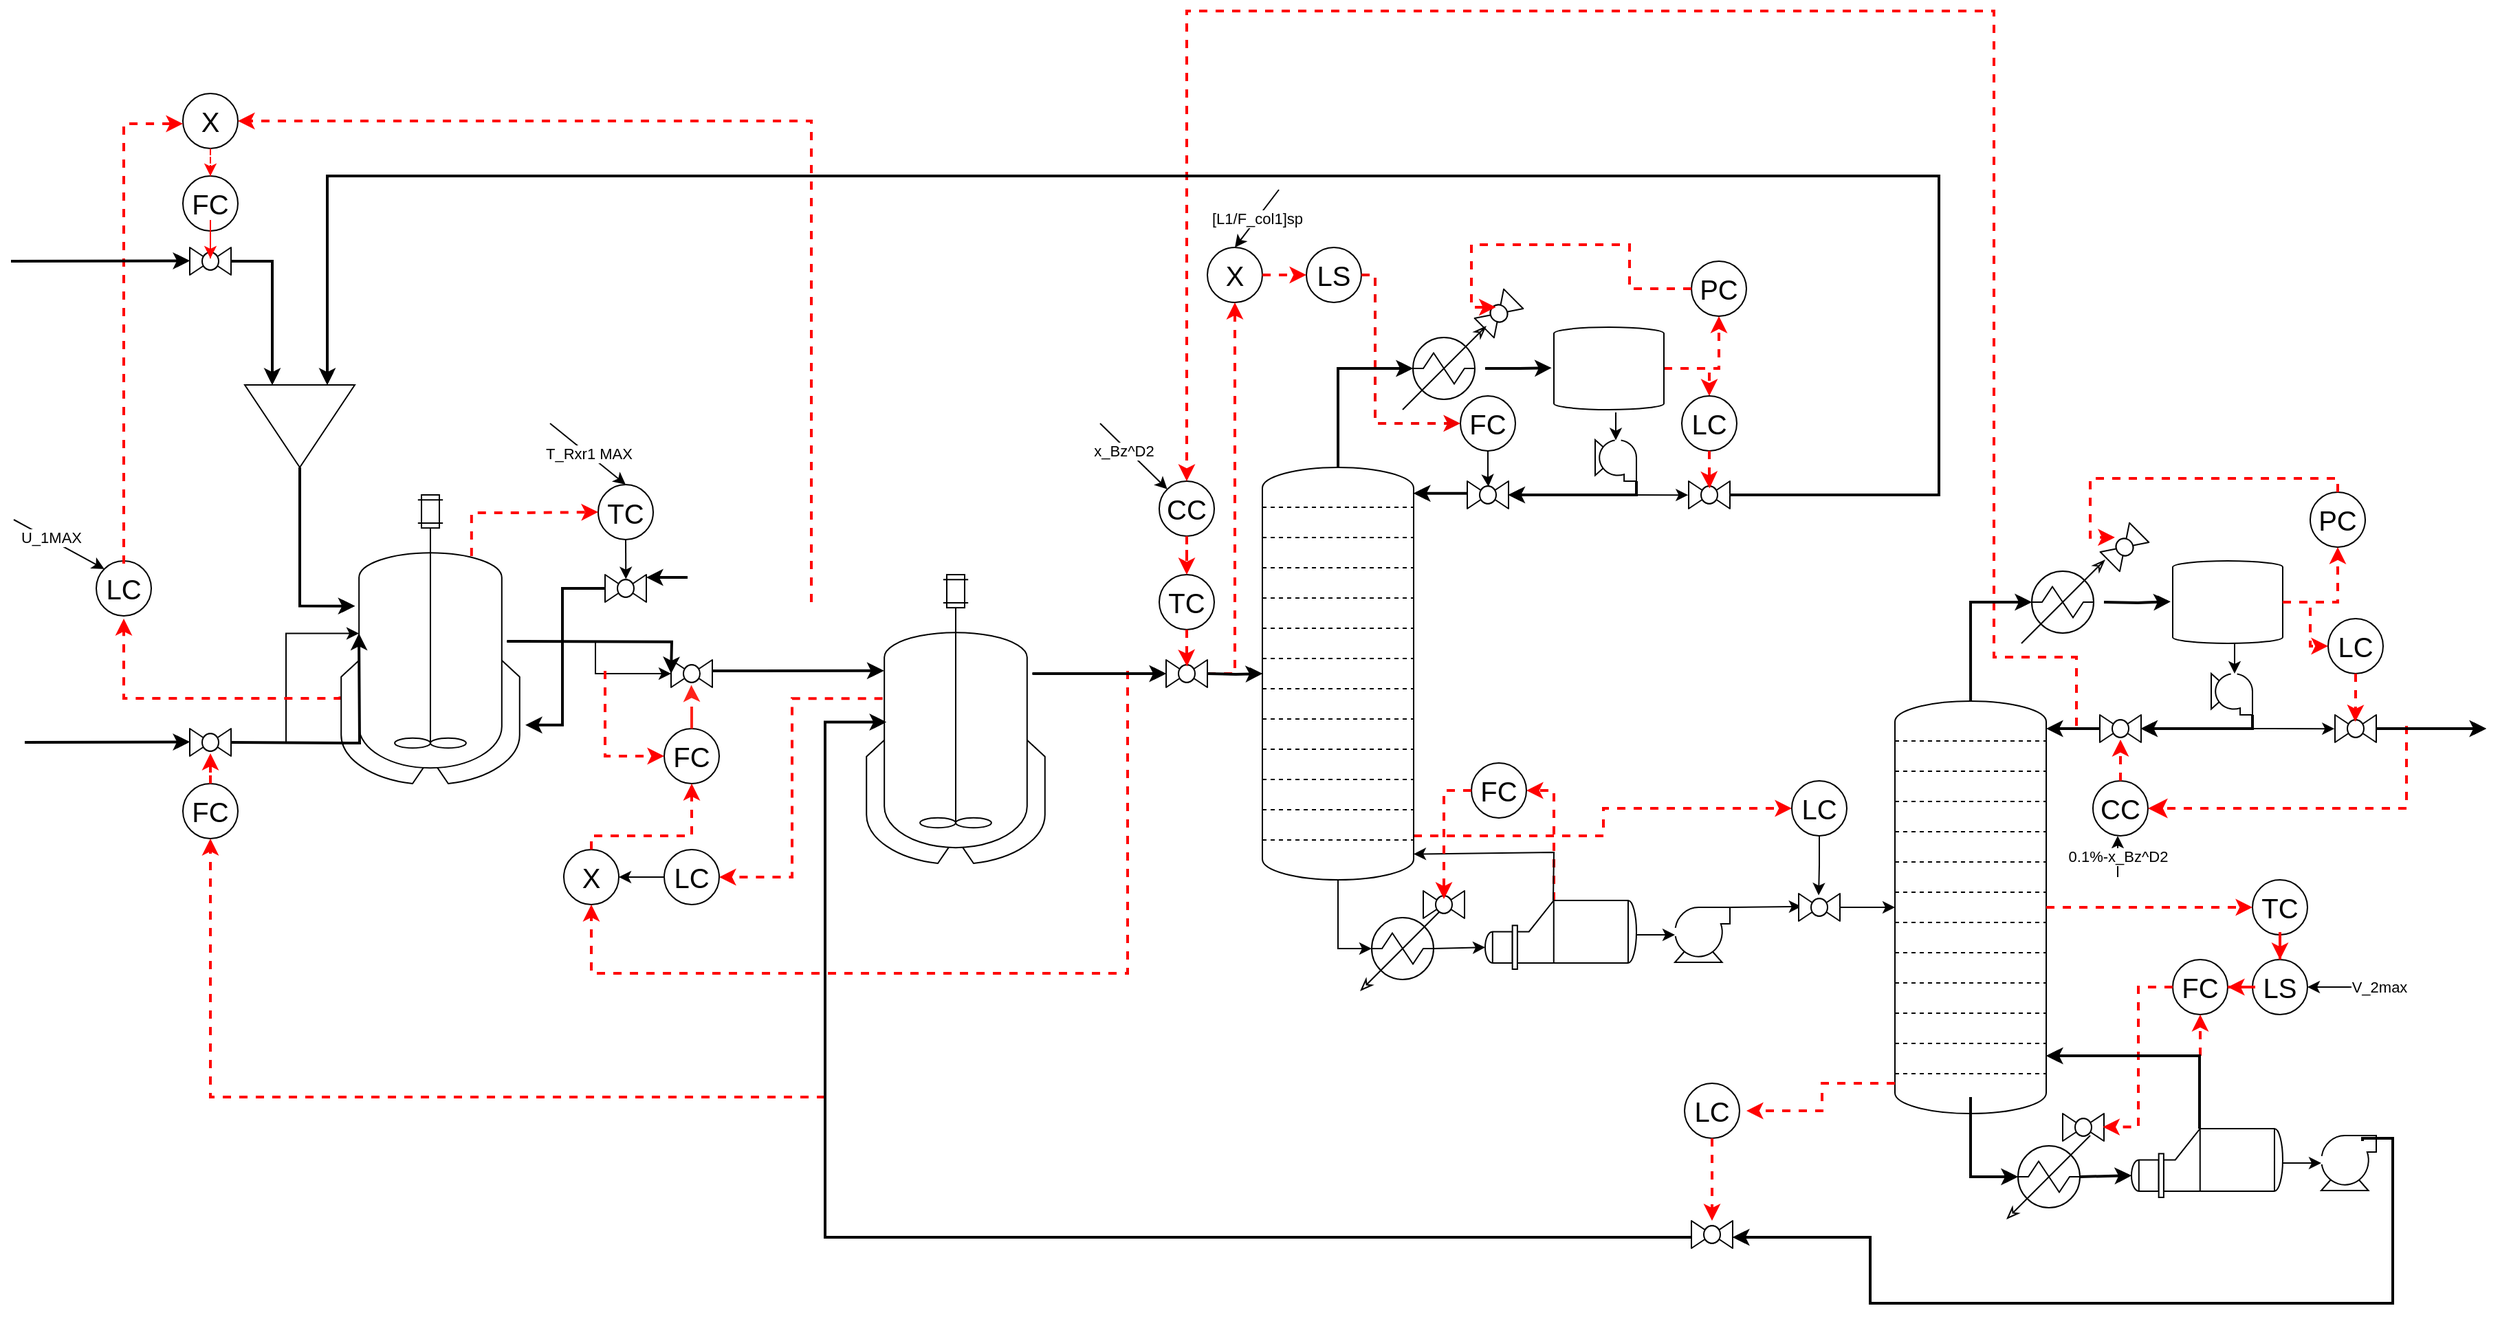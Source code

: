 <mxfile>
    <diagram name="Page-1" id="113YbZ88T134uzQnZ3Du">
        <mxGraphModel dx="1999" dy="1349" grid="1" gridSize="10" guides="1" tooltips="1" connect="1" arrows="1" fold="1" page="1" pageScale="1" pageWidth="2336" pageHeight="1654" background="none" math="0" shadow="0">
            <root>
                <mxCell id="0"/>
                <mxCell id="1" parent="0"/>
                <mxCell id="Fisk6T6DbjHirBb1iTBB-30" style="edgeStyle=orthogonalEdgeStyle;rounded=0;orthogonalLoop=1;jettySize=auto;html=1;entryX=1;entryY=0.5;entryDx=0;entryDy=0;dashed=1;endSize=6;curved=0;strokeColor=#FF0000;strokeWidth=2;" parent="1" source="DjzMqCNCpp32R4Y7mPO1-84" target="Fisk6T6DbjHirBb1iTBB-7" edge="1">
                    <mxGeometry relative="1" as="geometry">
                        <Array as="points">
                            <mxPoint x="1390" y="847"/>
                        </Array>
                    </mxGeometry>
                </mxCell>
                <mxCell id="DjzMqCNCpp32R4Y7mPO1-39" style="edgeStyle=orthogonalEdgeStyle;rounded=0;orthogonalLoop=1;jettySize=auto;html=1;entryX=0.112;entryY=0.511;entryDx=0;entryDy=0;entryPerimeter=0;" parent="1" source="DjzMqCNCpp32R4Y7mPO1-40" target="10" edge="1">
                    <mxGeometry relative="1" as="geometry">
                        <mxPoint x="877.85" y="801.975" as="targetPoint"/>
                        <Array as="points">
                            <mxPoint x="860" y="1172"/>
                            <mxPoint x="860" y="797"/>
                        </Array>
                    </mxGeometry>
                </mxCell>
                <mxCell id="DjzMqCNCpp32R4Y7mPO1-56" style="edgeStyle=orthogonalEdgeStyle;rounded=0;orthogonalLoop=1;jettySize=auto;html=1;" parent="1" source="DjzMqCNCpp32R4Y7mPO1-57" edge="1">
                    <mxGeometry relative="1" as="geometry">
                        <mxPoint x="2068" y="802" as="targetPoint"/>
                    </mxGeometry>
                </mxCell>
                <mxCell id="DjzMqCNCpp32R4Y7mPO1-69" style="edgeStyle=orthogonalEdgeStyle;rounded=0;orthogonalLoop=1;jettySize=auto;html=1;entryX=0;entryY=0.25;entryDx=0;entryDy=0;" parent="1" source="DjzMqCNCpp32R4Y7mPO1-90" target="DjzMqCNCpp32R4Y7mPO1-103" edge="1">
                    <mxGeometry relative="1" as="geometry">
                        <mxPoint x="2068" y="92" as="targetPoint"/>
                        <Array as="points">
                            <mxPoint x="1670" y="632"/>
                            <mxPoint x="1670" y="400"/>
                            <mxPoint x="498" y="400"/>
                        </Array>
                    </mxGeometry>
                </mxCell>
                <mxCell id="DjzMqCNCpp32R4Y7mPO1-98" style="edgeStyle=orthogonalEdgeStyle;rounded=0;orthogonalLoop=1;jettySize=auto;html=1;exitX=1;exitY=0;exitDx=0;exitDy=0;exitPerimeter=0;entryX=0.063;entryY=0.469;entryDx=0;entryDy=0;entryPerimeter=0;" parent="1" source="DjzMqCNCpp32R4Y7mPO1-77" target="DjzMqCNCpp32R4Y7mPO1-43" edge="1">
                    <mxGeometry relative="1" as="geometry">
                        <Array as="points">
                            <mxPoint x="1570" y="932"/>
                        </Array>
                    </mxGeometry>
                </mxCell>
                <mxCell id="DjzMqCNCpp32R4Y7mPO1-103" value="" style="triangle;whiteSpace=wrap;html=1;rotation=90;" parent="1" vertex="1">
                    <mxGeometry x="448" y="542" width="60" height="80" as="geometry"/>
                </mxCell>
                <mxCell id="DjzMqCNCpp32R4Y7mPO1-105" style="edgeStyle=orthogonalEdgeStyle;rounded=0;orthogonalLoop=1;jettySize=auto;html=1;entryX=0;entryY=0.75;entryDx=0;entryDy=0;" parent="1" source="DjzMqCNCpp32R4Y7mPO1-104" target="DjzMqCNCpp32R4Y7mPO1-103" edge="1">
                    <mxGeometry relative="1" as="geometry">
                        <Array as="points">
                            <mxPoint x="458" y="462"/>
                        </Array>
                    </mxGeometry>
                </mxCell>
                <mxCell id="DjzMqCNCpp32R4Y7mPO1-104" value="" style="verticalLabelPosition=bottom;align=center;html=1;verticalAlign=top;pointerEvents=1;dashed=0;shape=mxgraph.pid2valves.valve;valveType=ball" parent="1" vertex="1">
                    <mxGeometry x="398" y="452" width="30" height="20" as="geometry"/>
                </mxCell>
                <mxCell id="DjzMqCNCpp32R4Y7mPO1-106" style="edgeStyle=orthogonalEdgeStyle;rounded=0;orthogonalLoop=1;jettySize=auto;html=1;entryX=0.078;entryY=0.385;entryDx=0;entryDy=0;entryPerimeter=0;" parent="1" source="DjzMqCNCpp32R4Y7mPO1-103" target="9" edge="1">
                    <mxGeometry relative="1" as="geometry">
                        <mxPoint x="508" y="762" as="targetPoint"/>
                        <Array as="points">
                            <mxPoint x="478" y="713"/>
                        </Array>
                    </mxGeometry>
                </mxCell>
                <mxCell id="DjzMqCNCpp32R4Y7mPO1-107" style="edgeStyle=orthogonalEdgeStyle;rounded=0;orthogonalLoop=1;jettySize=auto;html=1;entryX=0.1;entryY=0.48;entryDx=0;entryDy=0;entryPerimeter=0;" parent="1" source="DjzMqCNCpp32R4Y7mPO1-108" target="9" edge="1">
                    <mxGeometry relative="1" as="geometry">
                        <mxPoint x="507.55" y="812.115" as="targetPoint"/>
                    </mxGeometry>
                </mxCell>
                <mxCell id="DjzMqCNCpp32R4Y7mPO1-108" value="" style="verticalLabelPosition=bottom;align=center;html=1;verticalAlign=top;pointerEvents=1;dashed=0;shape=mxgraph.pid2valves.valve;valveType=ball" parent="1" vertex="1">
                    <mxGeometry x="398" y="802" width="30" height="20" as="geometry"/>
                </mxCell>
                <mxCell id="DjzMqCNCpp32R4Y7mPO1-112" value="" style="edgeStyle=orthogonalEdgeStyle;rounded=0;orthogonalLoop=1;jettySize=auto;html=1;exitX=0.929;exitY=0.343;exitDx=0;exitDy=0;exitPerimeter=0;" parent="1" source="10" target="DjzMqCNCpp32R4Y7mPO1-81" edge="1">
                    <mxGeometry relative="1" as="geometry">
                        <mxPoint x="1028" y="762" as="sourcePoint"/>
                    </mxGeometry>
                </mxCell>
                <mxCell id="DjzMqCNCpp32R4Y7mPO1-113" style="edgeStyle=orthogonalEdgeStyle;rounded=0;orthogonalLoop=1;jettySize=auto;html=1;entryX=0.098;entryY=0.333;entryDx=0;entryDy=0;entryPerimeter=0;" parent="1" source="DjzMqCNCpp32R4Y7mPO1-114" target="10" edge="1">
                    <mxGeometry relative="1" as="geometry">
                        <mxPoint x="870" y="760" as="targetPoint"/>
                        <Array as="points">
                            <mxPoint x="810" y="760"/>
                            <mxPoint x="810" y="760"/>
                        </Array>
                    </mxGeometry>
                </mxCell>
                <mxCell id="DjzMqCNCpp32R4Y7mPO1-114" value="" style="verticalLabelPosition=bottom;align=center;html=1;verticalAlign=top;pointerEvents=1;dashed=0;shape=mxgraph.pid2valves.valve;valveType=ball" parent="1" vertex="1">
                    <mxGeometry x="748" y="752" width="30" height="20" as="geometry"/>
                </mxCell>
                <mxCell id="DjzMqCNCpp32R4Y7mPO1-122" style="edgeStyle=orthogonalEdgeStyle;rounded=0;orthogonalLoop=1;jettySize=auto;html=1;entryX=0;entryY=0.5;entryDx=0;entryDy=0;entryPerimeter=0;exitX=0.928;exitY=0.507;exitDx=0;exitDy=0;exitPerimeter=0;" parent="1" source="9" target="DjzMqCNCpp32R4Y7mPO1-114" edge="1">
                    <mxGeometry relative="1" as="geometry">
                        <mxPoint x="658" y="762" as="sourcePoint"/>
                    </mxGeometry>
                </mxCell>
                <mxCell id="DjzMqCNCpp32R4Y7mPO1-125" value="" style="endArrow=classic;html=1;rounded=0;entryX=-0.1;entryY=0.643;entryDx=0;entryDy=0;entryPerimeter=0;" parent="1" edge="1">
                    <mxGeometry width="50" height="50" relative="1" as="geometry">
                        <mxPoint x="268" y="462" as="sourcePoint"/>
                        <mxPoint x="398" y="461.71" as="targetPoint"/>
                    </mxGeometry>
                </mxCell>
                <mxCell id="DjzMqCNCpp32R4Y7mPO1-126" value="" style="endArrow=classic;html=1;rounded=0;entryX=-0.1;entryY=0.643;entryDx=0;entryDy=0;entryPerimeter=0;" parent="1" edge="1">
                    <mxGeometry width="50" height="50" relative="1" as="geometry">
                        <mxPoint x="278" y="812" as="sourcePoint"/>
                        <mxPoint x="398" y="811.71" as="targetPoint"/>
                    </mxGeometry>
                </mxCell>
                <mxCell id="raOoSxsyEfahjdPdxXgE-6" value="" style="verticalLabelPosition=bottom;align=center;html=1;verticalAlign=top;pointerEvents=1;dashed=0;shape=mxgraph.pid2valves.valve;valveType=ball" parent="1" vertex="1">
                    <mxGeometry x="700" y="690" width="30" height="20" as="geometry"/>
                </mxCell>
                <mxCell id="raOoSxsyEfahjdPdxXgE-8" value="&lt;font style=&quot;font-size: 20px;&quot;&gt;FC&lt;/font&gt;" style="ellipse;whiteSpace=wrap;html=1;" parent="1" vertex="1">
                    <mxGeometry x="743" y="802" width="40" height="40" as="geometry"/>
                </mxCell>
                <mxCell id="raOoSxsyEfahjdPdxXgE-9" value="&lt;font style=&quot;font-size: 20px;&quot;&gt;X&lt;/font&gt;" style="ellipse;whiteSpace=wrap;html=1;" parent="1" vertex="1">
                    <mxGeometry x="670" y="890" width="40" height="40" as="geometry"/>
                </mxCell>
                <mxCell id="raOoSxsyEfahjdPdxXgE-16" style="edgeStyle=orthogonalEdgeStyle;rounded=0;orthogonalLoop=1;jettySize=auto;html=1;entryX=1;entryY=0.5;entryDx=0;entryDy=0;" parent="1" source="raOoSxsyEfahjdPdxXgE-10" target="raOoSxsyEfahjdPdxXgE-9" edge="1">
                    <mxGeometry relative="1" as="geometry">
                        <mxPoint x="778.5" y="920" as="targetPoint"/>
                    </mxGeometry>
                </mxCell>
                <mxCell id="raOoSxsyEfahjdPdxXgE-10" value="&lt;font style=&quot;font-size: 20px;&quot;&gt;LC&lt;/font&gt;" style="ellipse;whiteSpace=wrap;html=1;" parent="1" vertex="1">
                    <mxGeometry x="743" y="890" width="40" height="40" as="geometry"/>
                </mxCell>
                <mxCell id="raOoSxsyEfahjdPdxXgE-14" style="edgeStyle=orthogonalEdgeStyle;rounded=0;orthogonalLoop=1;jettySize=auto;html=1;entryX=0.492;entryY=0.915;entryDx=0;entryDy=0;entryPerimeter=0;dashed=1;dashPattern=8 8;fillColor=#f8cecc;strokeColor=#FF231A;strokeWidth=2;" parent="1" source="raOoSxsyEfahjdPdxXgE-8" target="DjzMqCNCpp32R4Y7mPO1-114" edge="1">
                    <mxGeometry relative="1" as="geometry">
                        <mxPoint x="760" y="770" as="targetPoint"/>
                    </mxGeometry>
                </mxCell>
                <mxCell id="raOoSxsyEfahjdPdxXgE-27" value="&lt;font style=&quot;font-size: 20px;&quot;&gt;FC&lt;/font&gt;" style="ellipse;whiteSpace=wrap;html=1;" parent="1" vertex="1">
                    <mxGeometry x="393" y="842" width="40" height="40" as="geometry"/>
                </mxCell>
                <mxCell id="raOoSxsyEfahjdPdxXgE-28" value="&lt;font style=&quot;font-size: 20px;&quot;&gt;X&lt;/font&gt;" style="ellipse;whiteSpace=wrap;html=1;" parent="1" vertex="1">
                    <mxGeometry x="393" y="340" width="40" height="40" as="geometry"/>
                </mxCell>
                <mxCell id="raOoSxsyEfahjdPdxXgE-29" value="&lt;font style=&quot;font-size: 20px;&quot;&gt;FC&lt;/font&gt;" style="ellipse;whiteSpace=wrap;html=1;" parent="1" vertex="1">
                    <mxGeometry x="393" y="400" width="40" height="40" as="geometry"/>
                </mxCell>
                <mxCell id="raOoSxsyEfahjdPdxXgE-30" value="&lt;font style=&quot;font-size: 20px;&quot;&gt;LS&lt;/font&gt;" style="ellipse;whiteSpace=wrap;html=1;" parent="1" vertex="1">
                    <mxGeometry x="1210" y="452" width="40" height="40" as="geometry"/>
                </mxCell>
                <mxCell id="raOoSxsyEfahjdPdxXgE-34" value="&lt;font style=&quot;font-size: 20px;&quot;&gt;TC&lt;/font&gt;" style="ellipse;whiteSpace=wrap;html=1;" parent="1" vertex="1">
                    <mxGeometry x="695" y="624.5" width="40" height="40" as="geometry"/>
                </mxCell>
                <mxCell id="raOoSxsyEfahjdPdxXgE-39" value="&lt;span style=&quot;font-size: 20px;&quot;&gt;PC&lt;/span&gt;" style="ellipse;whiteSpace=wrap;html=1;" parent="1" vertex="1">
                    <mxGeometry x="1490" y="462" width="40" height="40" as="geometry"/>
                </mxCell>
                <mxCell id="raOoSxsyEfahjdPdxXgE-37" value="" style="verticalLabelPosition=bottom;align=center;html=1;verticalAlign=top;pointerEvents=1;dashed=0;shape=mxgraph.pid2valves.valve;valveType=ball;rotation=-45;" parent="1" vertex="1">
                    <mxGeometry x="1335" y="490" width="30" height="20" as="geometry"/>
                </mxCell>
                <mxCell id="raOoSxsyEfahjdPdxXgE-47" style="edgeStyle=orthogonalEdgeStyle;rounded=0;orthogonalLoop=1;jettySize=auto;html=1;entryX=0.5;entryY=1;entryDx=0;entryDy=0;strokeWidth=2;dashed=1;fillColor=#a20025;strokeColor=#FF0000;" parent="1" source="DjzMqCNCpp32R4Y7mPO1-73" target="raOoSxsyEfahjdPdxXgE-39" edge="1">
                    <mxGeometry relative="1" as="geometry"/>
                </mxCell>
                <mxCell id="raOoSxsyEfahjdPdxXgE-48" style="edgeStyle=orthogonalEdgeStyle;rounded=0;orthogonalLoop=1;jettySize=auto;html=1;entryX=0.554;entryY=0.264;entryDx=0;entryDy=0;entryPerimeter=0;strokeWidth=2;dashed=1;fillColor=#a20025;strokeColor=#FF0000;" parent="1" source="raOoSxsyEfahjdPdxXgE-39" target="raOoSxsyEfahjdPdxXgE-37" edge="1">
                    <mxGeometry relative="1" as="geometry">
                        <Array as="points">
                            <mxPoint x="1445" y="482"/>
                            <mxPoint x="1445" y="450"/>
                            <mxPoint x="1330" y="450"/>
                            <mxPoint x="1330" y="495"/>
                        </Array>
                    </mxGeometry>
                </mxCell>
                <mxCell id="Fisk6T6DbjHirBb1iTBB-10" value="&lt;font style=&quot;font-size: 20px;&quot;&gt;LC&lt;/font&gt;" style="ellipse;whiteSpace=wrap;html=1;" parent="1" vertex="1">
                    <mxGeometry x="1485" y="1060" width="40" height="40" as="geometry"/>
                </mxCell>
                <mxCell id="Fisk6T6DbjHirBb1iTBB-40" value="" style="edgeStyle=none;orthogonalLoop=1;jettySize=auto;html=1;rounded=0;entryX=1;entryY=0.5;entryDx=0;entryDy=0;" parent="1" target="Fisk6T6DbjHirBb1iTBB-36" edge="1">
                    <mxGeometry width="100" relative="1" as="geometry">
                        <mxPoint x="2000" y="990" as="sourcePoint"/>
                        <mxPoint x="2050" y="1010" as="targetPoint"/>
                        <Array as="points"/>
                    </mxGeometry>
                </mxCell>
                <mxCell id="Fisk6T6DbjHirBb1iTBB-41" value="V_2max" style="edgeLabel;html=1;align=center;verticalAlign=middle;resizable=0;points=[];" parent="Fisk6T6DbjHirBb1iTBB-40" vertex="1" connectable="0">
                    <mxGeometry x="-0.673" relative="1" as="geometry">
                        <mxPoint as="offset"/>
                    </mxGeometry>
                </mxCell>
                <mxCell id="Fisk6T6DbjHirBb1iTBB-47" value="0.1%-x_Bz^D2" style="edgeStyle=none;orthogonalLoop=1;jettySize=auto;html=1;rounded=0;" parent="1" edge="1">
                    <mxGeometry width="100" relative="1" as="geometry">
                        <mxPoint x="1800" y="910" as="sourcePoint"/>
                        <mxPoint x="1800" y="880" as="targetPoint"/>
                        <Array as="points"/>
                    </mxGeometry>
                </mxCell>
                <mxCell id="Fisk6T6DbjHirBb1iTBB-69" value="&lt;font style=&quot;font-size: 20px;&quot;&gt;LC&lt;/font&gt;" style="ellipse;whiteSpace=wrap;html=1;" parent="1" vertex="1">
                    <mxGeometry x="330" y="680" width="40" height="40" as="geometry"/>
                </mxCell>
                <mxCell id="Fisk6T6DbjHirBb1iTBB-72" value="" style="edgeStyle=none;orthogonalLoop=1;jettySize=auto;html=1;rounded=0;entryX=0;entryY=0;entryDx=0;entryDy=0;" parent="1" target="Fisk6T6DbjHirBb1iTBB-69" edge="1">
                    <mxGeometry width="100" relative="1" as="geometry">
                        <mxPoint x="270" y="650" as="sourcePoint"/>
                        <mxPoint x="250" y="640" as="targetPoint"/>
                        <Array as="points"/>
                    </mxGeometry>
                </mxCell>
                <mxCell id="Fisk6T6DbjHirBb1iTBB-73" value="U_1MAX" style="edgeLabel;html=1;align=center;verticalAlign=middle;resizable=0;points=[];" parent="Fisk6T6DbjHirBb1iTBB-72" vertex="1" connectable="0">
                    <mxGeometry x="-0.212" y="2" relative="1" as="geometry">
                        <mxPoint as="offset"/>
                    </mxGeometry>
                </mxCell>
                <mxCell id="Fisk6T6DbjHirBb1iTBB-77" value="" style="edgeStyle=none;orthogonalLoop=1;jettySize=auto;html=1;rounded=0;exitX=0.5;exitY=1;exitDx=0;exitDy=0;entryX=0.505;entryY=0.165;entryDx=0;entryDy=0;entryPerimeter=0;" parent="1" source="raOoSxsyEfahjdPdxXgE-34" target="raOoSxsyEfahjdPdxXgE-6" edge="1">
                    <mxGeometry width="100" relative="1" as="geometry">
                        <mxPoint x="710" y="660" as="sourcePoint"/>
                        <mxPoint x="810" y="660" as="targetPoint"/>
                        <Array as="points"/>
                    </mxGeometry>
                </mxCell>
                <mxCell id="Fisk6T6DbjHirBb1iTBB-78" value="T_Rxr1 MAX" style="edgeStyle=none;orthogonalLoop=1;jettySize=auto;html=1;rounded=0;entryX=0.5;entryY=0;entryDx=0;entryDy=0;" parent="1" target="raOoSxsyEfahjdPdxXgE-34" edge="1">
                    <mxGeometry width="100" relative="1" as="geometry">
                        <mxPoint x="660" y="580" as="sourcePoint"/>
                        <mxPoint x="760" y="540" as="targetPoint"/>
                        <Array as="points"/>
                    </mxGeometry>
                </mxCell>
                <mxCell id="Fisk6T6DbjHirBb1iTBB-85" value="" style="edgeStyle=none;orthogonalLoop=1;jettySize=auto;html=1;rounded=0;entryX=0;entryY=0;entryDx=0;entryDy=0;" parent="1" target="raOoSxsyEfahjdPdxXgE-32" edge="1">
                    <mxGeometry width="100" relative="1" as="geometry">
                        <mxPoint x="1060" y="580" as="sourcePoint"/>
                        <mxPoint x="1100" y="560" as="targetPoint"/>
                        <Array as="points"/>
                    </mxGeometry>
                </mxCell>
                <mxCell id="Fisk6T6DbjHirBb1iTBB-86" value="x_Bz^D2" style="edgeLabel;html=1;align=center;verticalAlign=middle;resizable=0;points=[];" parent="Fisk6T6DbjHirBb1iTBB-85" vertex="1" connectable="0">
                    <mxGeometry x="-0.25" y="-2" relative="1" as="geometry">
                        <mxPoint as="offset"/>
                    </mxGeometry>
                </mxCell>
                <mxCell id="5cSPQk3kY59FuRHNvhS5-1" value="&lt;font style=&quot;font-size: 20px;&quot;&gt;X&lt;/font&gt;" style="ellipse;whiteSpace=wrap;html=1;" parent="1" vertex="1">
                    <mxGeometry x="1138" y="452" width="40" height="40" as="geometry"/>
                </mxCell>
                <mxCell id="Fisk6T6DbjHirBb1iTBB-87" value="[L1/F_col1]sp" style="edgeStyle=none;orthogonalLoop=1;jettySize=auto;html=1;rounded=0;entryX=0.5;entryY=0;entryDx=0;entryDy=0;" parent="1" target="5cSPQk3kY59FuRHNvhS5-1" edge="1">
                    <mxGeometry width="100" relative="1" as="geometry">
                        <mxPoint x="1190" y="410" as="sourcePoint"/>
                        <mxPoint x="1240" y="440" as="targetPoint"/>
                        <Array as="points"/>
                    </mxGeometry>
                </mxCell>
                <mxCell id="Fisk6T6DbjHirBb1iTBB-98" style="edgeStyle=orthogonalEdgeStyle;rounded=0;orthogonalLoop=1;jettySize=auto;html=1;entryX=0;entryY=0.5;entryDx=0;entryDy=0;dashed=1;strokeColor=#FF0000;strokeWidth=2;" parent="1" source="DjzMqCNCpp32R4Y7mPO1-71" target="5cSPQk3kY59FuRHNvhS5-2" edge="1">
                    <mxGeometry relative="1" as="geometry">
                        <Array as="points">
                            <mxPoint x="1426" y="880"/>
                            <mxPoint x="1426" y="860"/>
                        </Array>
                    </mxGeometry>
                </mxCell>
                <mxCell id="DjzMqCNCpp32R4Y7mPO1-71" value="" style="verticalLabelPosition=bottom;outlineConnect=0;align=center;dashed=0;html=1;verticalAlign=top;shape=mxgraph.pid2misc.column;columnType=tray" parent="1" vertex="1">
                    <mxGeometry x="1178" y="612" width="110" height="300" as="geometry"/>
                </mxCell>
                <mxCell id="DjzMqCNCpp32R4Y7mPO1-72" style="edgeStyle=orthogonalEdgeStyle;rounded=0;orthogonalLoop=1;jettySize=auto;html=1;" parent="1" target="DjzMqCNCpp32R4Y7mPO1-77" edge="1">
                    <mxGeometry relative="1" as="geometry">
                        <Array as="points">
                            <mxPoint x="1458" y="952"/>
                            <mxPoint x="1458" y="952"/>
                        </Array>
                        <mxPoint x="1418" y="952" as="sourcePoint"/>
                    </mxGeometry>
                </mxCell>
                <mxCell id="Fisk6T6DbjHirBb1iTBB-63" style="edgeStyle=orthogonalEdgeStyle;rounded=0;orthogonalLoop=1;jettySize=auto;html=1;entryX=0.5;entryY=0;entryDx=0;entryDy=0;strokeWidth=2;dashed=1;fillColor=#a20025;strokeColor=#FF0000;" parent="1" source="DjzMqCNCpp32R4Y7mPO1-73" target="Fisk6T6DbjHirBb1iTBB-61" edge="1">
                    <mxGeometry relative="1" as="geometry"/>
                </mxCell>
                <mxCell id="DjzMqCNCpp32R4Y7mPO1-73" value="" style="shape=mxgraph.pid.vessels.pressurized_vessel;html=1;pointerEvents=1;align=center;verticalLabelPosition=bottom;verticalAlign=top;dashed=0;" parent="1" vertex="1">
                    <mxGeometry x="1390" y="510" width="80" height="60" as="geometry"/>
                </mxCell>
                <mxCell id="DjzMqCNCpp32R4Y7mPO1-74" style="edgeStyle=orthogonalEdgeStyle;rounded=0;orthogonalLoop=1;jettySize=auto;html=1;entryX=0.124;entryY=0.5;entryDx=0;entryDy=0;entryPerimeter=0;" parent="1" source="DjzMqCNCpp32R4Y7mPO1-71" target="raOoSxsyEfahjdPdxXgE-40" edge="1">
                    <mxGeometry relative="1" as="geometry">
                        <mxPoint x="1280" y="500" as="targetPoint"/>
                        <Array as="points">
                            <mxPoint x="1233" y="540"/>
                        </Array>
                    </mxGeometry>
                </mxCell>
                <mxCell id="DjzMqCNCpp32R4Y7mPO1-77" value="" style="verticalLabelPosition=bottom;outlineConnect=0;align=center;dashed=0;html=1;verticalAlign=top;shape=mxgraph.pid.compressors.centrifugal_compressor" parent="1" vertex="1">
                    <mxGeometry x="1478" y="932" width="40" height="40" as="geometry"/>
                </mxCell>
                <mxCell id="DjzMqCNCpp32R4Y7mPO1-80" style="edgeStyle=orthogonalEdgeStyle;rounded=0;orthogonalLoop=1;jettySize=auto;html=1;" parent="1" source="DjzMqCNCpp32R4Y7mPO1-81" target="DjzMqCNCpp32R4Y7mPO1-71" edge="1">
                    <mxGeometry relative="1" as="geometry"/>
                </mxCell>
                <mxCell id="DjzMqCNCpp32R4Y7mPO1-81" value="" style="verticalLabelPosition=bottom;align=center;html=1;verticalAlign=top;pointerEvents=1;dashed=0;shape=mxgraph.pid2valves.valve;valveType=ball" parent="1" vertex="1">
                    <mxGeometry x="1108" y="752" width="30" height="20" as="geometry"/>
                </mxCell>
                <mxCell id="DjzMqCNCpp32R4Y7mPO1-84" value="" style="shape=mxgraph.pid.heat_exchangers.reboiler;html=1;pointerEvents=1;align=center;verticalLabelPosition=bottom;verticalAlign=top;dashed=0;" parent="1" vertex="1">
                    <mxGeometry x="1340" y="927" width="110" height="50" as="geometry"/>
                </mxCell>
                <mxCell id="DjzMqCNCpp32R4Y7mPO1-88" value="" style="verticalLabelPosition=bottom;outlineConnect=0;align=center;dashed=0;html=1;verticalAlign=top;shape=mxgraph.pid.compressors.centrifugal_compressor;rotation=90;" parent="1" vertex="1">
                    <mxGeometry x="1420" y="592" width="30" height="30" as="geometry"/>
                </mxCell>
                <mxCell id="DjzMqCNCpp32R4Y7mPO1-89" value="" style="verticalLabelPosition=bottom;align=center;html=1;verticalAlign=top;pointerEvents=1;dashed=0;shape=mxgraph.pid2valves.valve;valveType=ball" parent="1" vertex="1">
                    <mxGeometry x="1327" y="622" width="30" height="20" as="geometry"/>
                </mxCell>
                <mxCell id="DjzMqCNCpp32R4Y7mPO1-90" value="" style="verticalLabelPosition=bottom;align=center;html=1;verticalAlign=top;pointerEvents=1;dashed=0;shape=mxgraph.pid2valves.valve;valveType=ball" parent="1" vertex="1">
                    <mxGeometry x="1488" y="622" width="30" height="20" as="geometry"/>
                </mxCell>
                <mxCell id="DjzMqCNCpp32R4Y7mPO1-91" value="" style="endArrow=classic;html=1;rounded=0;exitX=-0.014;exitY=0.443;exitDx=0;exitDy=0;exitPerimeter=0;" parent="1" source="DjzMqCNCpp32R4Y7mPO1-89" edge="1">
                    <mxGeometry width="50" height="50" relative="1" as="geometry">
                        <mxPoint x="1315.3" y="631.15" as="sourcePoint"/>
                        <mxPoint x="1288" y="630.86" as="targetPoint"/>
                    </mxGeometry>
                </mxCell>
                <mxCell id="DjzMqCNCpp32R4Y7mPO1-93" style="edgeStyle=orthogonalEdgeStyle;rounded=0;orthogonalLoop=1;jettySize=auto;html=1;entryX=0.993;entryY=0.5;entryDx=0;entryDy=0;entryPerimeter=0;exitX=1;exitY=0;exitDx=0;exitDy=0;exitPerimeter=0;" parent="1" source="DjzMqCNCpp32R4Y7mPO1-88" target="DjzMqCNCpp32R4Y7mPO1-89" edge="1">
                    <mxGeometry relative="1" as="geometry">
                        <mxPoint x="1518" y="662" as="targetPoint"/>
                        <mxPoint x="1428" y="632" as="sourcePoint"/>
                        <Array as="points">
                            <mxPoint x="1450" y="632"/>
                        </Array>
                    </mxGeometry>
                </mxCell>
                <mxCell id="DjzMqCNCpp32R4Y7mPO1-94" value="" style="endArrow=classic;html=1;rounded=0;entryX=-0.012;entryY=0.504;entryDx=0;entryDy=0;entryPerimeter=0;" parent="1" target="DjzMqCNCpp32R4Y7mPO1-90" edge="1">
                    <mxGeometry width="50" height="50" relative="1" as="geometry">
                        <mxPoint x="1438" y="632" as="sourcePoint"/>
                        <mxPoint x="1578" y="662" as="targetPoint"/>
                    </mxGeometry>
                </mxCell>
                <mxCell id="DjzMqCNCpp32R4Y7mPO1-95" style="edgeStyle=orthogonalEdgeStyle;rounded=0;orthogonalLoop=1;jettySize=auto;html=1;entryX=0.01;entryY=0.5;entryDx=0;entryDy=0;entryPerimeter=0;" parent="1" target="DjzMqCNCpp32R4Y7mPO1-88" edge="1">
                    <mxGeometry relative="1" as="geometry">
                        <mxPoint x="1435" y="572" as="sourcePoint"/>
                        <Array as="points">
                            <mxPoint x="1435" y="582"/>
                            <mxPoint x="1435" y="582"/>
                        </Array>
                    </mxGeometry>
                </mxCell>
                <mxCell id="raOoSxsyEfahjdPdxXgE-33" value="&lt;font style=&quot;font-size: 20px;&quot;&gt;TC&lt;/font&gt;" style="ellipse;whiteSpace=wrap;html=1;" parent="1" vertex="1">
                    <mxGeometry x="1103" y="690" width="40" height="40" as="geometry"/>
                </mxCell>
                <mxCell id="raOoSxsyEfahjdPdxXgE-32" value="&lt;font style=&quot;font-size: 20px;&quot;&gt;CC&lt;/font&gt;" style="ellipse;whiteSpace=wrap;html=1;" parent="1" vertex="1">
                    <mxGeometry x="1103" y="622" width="40" height="40" as="geometry"/>
                </mxCell>
                <mxCell id="raOoSxsyEfahjdPdxXgE-40" value="" style="shape=mxgraph.pid.heat_exchangers.condenser;html=1;pointerEvents=1;align=center;verticalLabelPosition=bottom;verticalAlign=top;dashed=0;movable=1;resizable=1;rotatable=1;deletable=1;editable=1;locked=0;connectable=1;" parent="1" vertex="1">
                    <mxGeometry x="1280" y="510" width="60" height="60" as="geometry"/>
                </mxCell>
                <mxCell id="raOoSxsyEfahjdPdxXgE-41" style="edgeStyle=orthogonalEdgeStyle;rounded=0;orthogonalLoop=1;jettySize=auto;html=1;entryX=-0.021;entryY=0.494;entryDx=0;entryDy=0;entryPerimeter=0;strokeWidth=2;" parent="1" source="raOoSxsyEfahjdPdxXgE-40" target="DjzMqCNCpp32R4Y7mPO1-73" edge="1">
                    <mxGeometry relative="1" as="geometry"/>
                </mxCell>
                <mxCell id="raOoSxsyEfahjdPdxXgE-31" value="&lt;font style=&quot;font-size: 20px;&quot;&gt;FC&lt;/font&gt;" style="ellipse;whiteSpace=wrap;html=1;" parent="1" vertex="1">
                    <mxGeometry x="1322" y="560" width="40" height="40" as="geometry"/>
                </mxCell>
                <mxCell id="Fisk6T6DbjHirBb1iTBB-8" value="" style="shape=mxgraph.pid.heat_exchangers.heater;html=1;pointerEvents=1;align=center;verticalLabelPosition=bottom;verticalAlign=top;dashed=0;" parent="1" vertex="1">
                    <mxGeometry x="1250" y="932" width="60" height="60" as="geometry"/>
                </mxCell>
                <mxCell id="Fisk6T6DbjHirBb1iTBB-7" value="&lt;font style=&quot;font-size: 20px;&quot;&gt;FC&lt;/font&gt;" style="ellipse;whiteSpace=wrap;html=1;" parent="1" vertex="1">
                    <mxGeometry x="1330" y="827" width="40" height="40" as="geometry"/>
                </mxCell>
                <mxCell id="Fisk6T6DbjHirBb1iTBB-29" value="" style="verticalLabelPosition=bottom;align=center;html=1;verticalAlign=top;pointerEvents=1;dashed=0;shape=mxgraph.pid2valves.valve;valveType=ball;rotation=0;" parent="1" vertex="1">
                    <mxGeometry x="1295" y="920" width="30" height="20" as="geometry"/>
                </mxCell>
                <mxCell id="Fisk6T6DbjHirBb1iTBB-61" value="&lt;span style=&quot;font-size: 20px;&quot;&gt;LC&lt;/span&gt;" style="ellipse;whiteSpace=wrap;html=1;" parent="1" vertex="1">
                    <mxGeometry x="1483" y="560" width="40" height="40" as="geometry"/>
                </mxCell>
                <mxCell id="Fisk6T6DbjHirBb1iTBB-64" style="edgeStyle=orthogonalEdgeStyle;rounded=0;orthogonalLoop=1;jettySize=auto;html=1;entryX=0.507;entryY=0.26;entryDx=0;entryDy=0;entryPerimeter=0;strokeWidth=2;dashed=1;fillColor=#a20025;strokeColor=#FF0000;" parent="1" source="Fisk6T6DbjHirBb1iTBB-61" target="DjzMqCNCpp32R4Y7mPO1-90" edge="1">
                    <mxGeometry relative="1" as="geometry"/>
                </mxCell>
                <mxCell id="Fisk6T6DbjHirBb1iTBB-89" style="edgeStyle=orthogonalEdgeStyle;rounded=0;orthogonalLoop=1;jettySize=auto;html=1;entryX=0.513;entryY=0.2;entryDx=0;entryDy=0;entryPerimeter=0;" parent="1" source="raOoSxsyEfahjdPdxXgE-31" target="DjzMqCNCpp32R4Y7mPO1-89" edge="1">
                    <mxGeometry relative="1" as="geometry"/>
                </mxCell>
                <mxCell id="DjzMqCNCpp32R4Y7mPO1-32" value="" style="verticalLabelPosition=bottom;outlineConnect=0;align=center;dashed=0;html=1;verticalAlign=top;shape=mxgraph.pid2misc.column;columnType=tray" parent="1" vertex="1">
                    <mxGeometry x="1638" y="782" width="110" height="300" as="geometry"/>
                </mxCell>
                <mxCell id="DjzMqCNCpp32R4Y7mPO1-41" style="edgeStyle=orthogonalEdgeStyle;rounded=0;orthogonalLoop=1;jettySize=auto;html=1;exitX=1;exitY=0;exitDx=0;exitDy=0;exitPerimeter=0;entryX=1;entryY=0.6;entryDx=0;entryDy=0;entryPerimeter=0;" parent="1" target="DjzMqCNCpp32R4Y7mPO1-40" edge="1">
                    <mxGeometry relative="1" as="geometry">
                        <mxPoint x="1424" y="1172" as="targetPoint"/>
                        <mxPoint x="1978" y="1102" as="sourcePoint"/>
                        <Array as="points">
                            <mxPoint x="1978" y="1100"/>
                            <mxPoint x="2000" y="1100"/>
                            <mxPoint x="2000" y="1220"/>
                            <mxPoint x="1620" y="1220"/>
                            <mxPoint x="1620" y="1172"/>
                        </Array>
                    </mxGeometry>
                </mxCell>
                <mxCell id="DjzMqCNCpp32R4Y7mPO1-42" style="edgeStyle=orthogonalEdgeStyle;rounded=0;orthogonalLoop=1;jettySize=auto;html=1;" parent="1" source="DjzMqCNCpp32R4Y7mPO1-43" target="DjzMqCNCpp32R4Y7mPO1-32" edge="1">
                    <mxGeometry relative="1" as="geometry"/>
                </mxCell>
                <mxCell id="DjzMqCNCpp32R4Y7mPO1-43" value="" style="verticalLabelPosition=bottom;align=center;html=1;verticalAlign=top;pointerEvents=1;dashed=0;shape=mxgraph.pid2valves.valve;valveType=ball" parent="1" vertex="1">
                    <mxGeometry x="1568" y="922" width="30" height="20" as="geometry"/>
                </mxCell>
                <mxCell id="DjzMqCNCpp32R4Y7mPO1-54" value="" style="verticalLabelPosition=bottom;outlineConnect=0;align=center;dashed=0;html=1;verticalAlign=top;shape=mxgraph.pid.compressors.centrifugal_compressor;rotation=90;" parent="1" vertex="1">
                    <mxGeometry x="1868" y="762" width="30" height="30" as="geometry"/>
                </mxCell>
                <mxCell id="Fisk6T6DbjHirBb1iTBB-84" style="edgeStyle=orthogonalEdgeStyle;rounded=0;orthogonalLoop=1;jettySize=auto;html=1;strokeWidth=2;" parent="1" source="DjzMqCNCpp32R4Y7mPO1-55" target="DjzMqCNCpp32R4Y7mPO1-32" edge="1">
                    <mxGeometry relative="1" as="geometry">
                        <Array as="points">
                            <mxPoint x="1770" y="802"/>
                            <mxPoint x="1770" y="802"/>
                        </Array>
                    </mxGeometry>
                </mxCell>
                <mxCell id="DjzMqCNCpp32R4Y7mPO1-55" value="" style="verticalLabelPosition=bottom;align=center;html=1;verticalAlign=top;pointerEvents=1;dashed=0;shape=mxgraph.pid2valves.valve;valveType=ball" parent="1" vertex="1">
                    <mxGeometry x="1787" y="792" width="30" height="20" as="geometry"/>
                </mxCell>
                <mxCell id="DjzMqCNCpp32R4Y7mPO1-57" value="" style="verticalLabelPosition=bottom;align=center;html=1;verticalAlign=top;pointerEvents=1;dashed=0;shape=mxgraph.pid2valves.valve;valveType=ball" parent="1" vertex="1">
                    <mxGeometry x="1958" y="792" width="30" height="20" as="geometry"/>
                </mxCell>
                <mxCell id="DjzMqCNCpp32R4Y7mPO1-60" style="edgeStyle=orthogonalEdgeStyle;rounded=0;orthogonalLoop=1;jettySize=auto;html=1;entryX=0.993;entryY=0.5;entryDx=0;entryDy=0;entryPerimeter=0;exitX=1;exitY=0;exitDx=0;exitDy=0;exitPerimeter=0;" parent="1" source="DjzMqCNCpp32R4Y7mPO1-54" target="DjzMqCNCpp32R4Y7mPO1-55" edge="1">
                    <mxGeometry relative="1" as="geometry">
                        <mxPoint x="1978" y="832" as="targetPoint"/>
                        <mxPoint x="1888" y="802" as="sourcePoint"/>
                        <Array as="points">
                            <mxPoint x="1898" y="802"/>
                        </Array>
                    </mxGeometry>
                </mxCell>
                <mxCell id="DjzMqCNCpp32R4Y7mPO1-61" value="" style="endArrow=classic;html=1;rounded=0;entryX=-0.012;entryY=0.504;entryDx=0;entryDy=0;entryPerimeter=0;" parent="1" target="DjzMqCNCpp32R4Y7mPO1-57" edge="1">
                    <mxGeometry width="50" height="50" relative="1" as="geometry">
                        <mxPoint x="1898" y="802" as="sourcePoint"/>
                        <mxPoint x="2038" y="832" as="targetPoint"/>
                    </mxGeometry>
                </mxCell>
                <mxCell id="DjzMqCNCpp32R4Y7mPO1-40" value="" style="verticalLabelPosition=bottom;align=center;html=1;verticalAlign=top;pointerEvents=1;dashed=0;shape=mxgraph.pid2valves.valve;valveType=ball" parent="1" vertex="1">
                    <mxGeometry x="1490" y="1160" width="30" height="20" as="geometry"/>
                </mxCell>
                <mxCell id="Fisk6T6DbjHirBb1iTBB-13" style="edgeStyle=orthogonalEdgeStyle;rounded=0;orthogonalLoop=1;jettySize=auto;html=1;" parent="1" target="Fisk6T6DbjHirBb1iTBB-15" edge="1">
                    <mxGeometry relative="1" as="geometry">
                        <Array as="points">
                            <mxPoint x="1928" y="1118"/>
                            <mxPoint x="1928" y="1118"/>
                        </Array>
                        <mxPoint x="1888" y="1118" as="sourcePoint"/>
                    </mxGeometry>
                </mxCell>
                <mxCell id="Fisk6T6DbjHirBb1iTBB-15" value="" style="verticalLabelPosition=bottom;outlineConnect=0;align=center;dashed=0;html=1;verticalAlign=top;shape=mxgraph.pid.compressors.centrifugal_compressor" parent="1" vertex="1">
                    <mxGeometry x="1948" y="1098" width="40" height="40" as="geometry"/>
                </mxCell>
                <mxCell id="Fisk6T6DbjHirBb1iTBB-34" style="edgeStyle=orthogonalEdgeStyle;rounded=0;orthogonalLoop=1;jettySize=auto;html=1;exitX=0.45;exitY=0;exitDx=0;exitDy=0;exitPerimeter=0;" parent="1" source="Fisk6T6DbjHirBb1iTBB-16" target="DjzMqCNCpp32R4Y7mPO1-32" edge="1">
                    <mxGeometry relative="1" as="geometry">
                        <Array as="points">
                            <mxPoint x="1860" y="1040"/>
                        </Array>
                    </mxGeometry>
                </mxCell>
                <mxCell id="Fisk6T6DbjHirBb1iTBB-16" value="" style="shape=mxgraph.pid.heat_exchangers.reboiler;html=1;pointerEvents=1;align=center;verticalLabelPosition=bottom;verticalAlign=top;dashed=0;" parent="1" vertex="1">
                    <mxGeometry x="1810" y="1093" width="110" height="50" as="geometry"/>
                </mxCell>
                <mxCell id="Fisk6T6DbjHirBb1iTBB-17" style="edgeStyle=orthogonalEdgeStyle;rounded=0;orthogonalLoop=1;jettySize=auto;html=1;entryX=0;entryY=0.682;entryDx=0;entryDy=0;entryPerimeter=0;exitX=0.876;exitY=0.5;exitDx=0;exitDy=0;exitPerimeter=0;" parent="1" target="Fisk6T6DbjHirBb1iTBB-16" edge="1">
                    <mxGeometry relative="1" as="geometry">
                        <mxPoint x="1798" y="1256" as="targetPoint"/>
                        <mxPoint x="1772.56" y="1128" as="sourcePoint"/>
                        <Array as="points">
                            <mxPoint x="1773" y="1127"/>
                        </Array>
                    </mxGeometry>
                </mxCell>
                <mxCell id="Fisk6T6DbjHirBb1iTBB-19" value="" style="verticalLabelPosition=bottom;align=center;html=1;verticalAlign=top;pointerEvents=1;dashed=0;shape=mxgraph.pid2valves.valve;valveType=ball;rotation=0;" parent="1" vertex="1">
                    <mxGeometry x="1760" y="1082" width="30" height="20" as="geometry"/>
                </mxCell>
                <mxCell id="Fisk6T6DbjHirBb1iTBB-21" value="" style="shape=mxgraph.pid.heat_exchangers.heater;html=1;pointerEvents=1;align=center;verticalLabelPosition=bottom;verticalAlign=top;dashed=0;" parent="1" vertex="1">
                    <mxGeometry x="1720" y="1098" width="60" height="60" as="geometry"/>
                </mxCell>
                <mxCell id="Fisk6T6DbjHirBb1iTBB-24" style="edgeStyle=orthogonalEdgeStyle;rounded=0;orthogonalLoop=1;jettySize=auto;html=1;entryX=0.124;entryY=0.5;entryDx=0;entryDy=0;entryPerimeter=0;" parent="1" target="Fisk6T6DbjHirBb1iTBB-21" edge="1">
                    <mxGeometry relative="1" as="geometry">
                        <mxPoint x="1693" y="1070" as="sourcePoint"/>
                        <Array as="points">
                            <mxPoint x="1693" y="1128"/>
                        </Array>
                    </mxGeometry>
                </mxCell>
                <mxCell id="Fisk6T6DbjHirBb1iTBB-25" value="&lt;font style=&quot;font-size: 20px;&quot;&gt;FC&lt;/font&gt;" style="ellipse;whiteSpace=wrap;html=1;" parent="1" vertex="1">
                    <mxGeometry x="1840" y="970" width="40" height="40" as="geometry"/>
                </mxCell>
                <mxCell id="Fisk6T6DbjHirBb1iTBB-32" value="&lt;font style=&quot;font-size: 20px;&quot;&gt;TC&lt;/font&gt;" style="ellipse;whiteSpace=wrap;html=1;" parent="1" vertex="1">
                    <mxGeometry x="1898" y="912" width="40" height="40" as="geometry"/>
                </mxCell>
                <mxCell id="Fisk6T6DbjHirBb1iTBB-36" value="&lt;font style=&quot;font-size: 20px;&quot;&gt;LS&lt;/font&gt;" style="ellipse;whiteSpace=wrap;html=1;" parent="1" vertex="1">
                    <mxGeometry x="1898" y="970" width="40" height="40" as="geometry"/>
                </mxCell>
                <mxCell id="Fisk6T6DbjHirBb1iTBB-42" value="&lt;font style=&quot;font-size: 20px;&quot;&gt;CC&lt;/font&gt;" style="ellipse;whiteSpace=wrap;html=1;" parent="1" vertex="1">
                    <mxGeometry x="1782" y="840" width="40" height="40" as="geometry"/>
                </mxCell>
                <mxCell id="Fisk6T6DbjHirBb1iTBB-48" value="" style="shape=mxgraph.pid.vessels.pressurized_vessel;html=1;pointerEvents=1;align=center;verticalLabelPosition=bottom;verticalAlign=top;dashed=0;" parent="1" vertex="1">
                    <mxGeometry x="1840" y="680" width="80" height="60" as="geometry"/>
                </mxCell>
                <mxCell id="Fisk6T6DbjHirBb1iTBB-49" style="edgeStyle=orthogonalEdgeStyle;rounded=0;orthogonalLoop=1;jettySize=auto;html=1;" parent="1" edge="1">
                    <mxGeometry relative="1" as="geometry">
                        <mxPoint x="1885" y="740" as="sourcePoint"/>
                        <Array as="points">
                            <mxPoint x="1885" y="762"/>
                        </Array>
                        <mxPoint x="1885" y="762" as="targetPoint"/>
                    </mxGeometry>
                </mxCell>
                <mxCell id="Fisk6T6DbjHirBb1iTBB-50" value="" style="shape=mxgraph.pid.heat_exchangers.condenser;html=1;pointerEvents=1;align=center;verticalLabelPosition=bottom;verticalAlign=top;dashed=0;movable=1;resizable=1;rotatable=1;deletable=1;editable=1;locked=0;connectable=1;" parent="1" vertex="1">
                    <mxGeometry x="1730" y="680" width="60" height="60" as="geometry"/>
                </mxCell>
                <mxCell id="Fisk6T6DbjHirBb1iTBB-51" style="edgeStyle=orthogonalEdgeStyle;rounded=0;orthogonalLoop=1;jettySize=auto;html=1;entryX=-0.021;entryY=0.494;entryDx=0;entryDy=0;entryPerimeter=0;" parent="1" source="Fisk6T6DbjHirBb1iTBB-50" target="Fisk6T6DbjHirBb1iTBB-48" edge="1">
                    <mxGeometry relative="1" as="geometry"/>
                </mxCell>
                <mxCell id="Fisk6T6DbjHirBb1iTBB-52" value="&lt;span style=&quot;font-size: 20px;&quot;&gt;PC&lt;/span&gt;" style="ellipse;whiteSpace=wrap;html=1;" parent="1" vertex="1">
                    <mxGeometry x="1940" y="630" width="40" height="40" as="geometry"/>
                </mxCell>
                <mxCell id="Fisk6T6DbjHirBb1iTBB-53" value="" style="verticalLabelPosition=bottom;align=center;html=1;verticalAlign=top;pointerEvents=1;dashed=0;shape=mxgraph.pid2valves.valve;valveType=ball;rotation=-45;" parent="1" vertex="1">
                    <mxGeometry x="1790" y="660" width="30" height="20" as="geometry"/>
                </mxCell>
                <mxCell id="Fisk6T6DbjHirBb1iTBB-57" style="edgeStyle=orthogonalEdgeStyle;rounded=0;orthogonalLoop=1;jettySize=auto;html=1;entryX=0.124;entryY=0.5;entryDx=0;entryDy=0;entryPerimeter=0;" parent="1" source="DjzMqCNCpp32R4Y7mPO1-32" target="Fisk6T6DbjHirBb1iTBB-50" edge="1">
                    <mxGeometry relative="1" as="geometry">
                        <Array as="points">
                            <mxPoint x="1693" y="710"/>
                        </Array>
                    </mxGeometry>
                </mxCell>
                <mxCell id="Fisk6T6DbjHirBb1iTBB-58" value="&lt;span style=&quot;font-size: 20px;&quot;&gt;LC&lt;/span&gt;" style="ellipse;whiteSpace=wrap;html=1;" parent="1" vertex="1">
                    <mxGeometry x="1953" y="722" width="40" height="40" as="geometry"/>
                </mxCell>
                <mxCell id="Fisk6T6DbjHirBb1iTBB-99" style="edgeStyle=orthogonalEdgeStyle;rounded=0;orthogonalLoop=1;jettySize=auto;html=1;entryX=0.484;entryY=0.061;entryDx=0;entryDy=0;entryPerimeter=0;" parent="1" source="5cSPQk3kY59FuRHNvhS5-2" target="DjzMqCNCpp32R4Y7mPO1-43" edge="1">
                    <mxGeometry relative="1" as="geometry">
                        <Array as="points"/>
                    </mxGeometry>
                </mxCell>
                <mxCell id="Fisk6T6DbjHirBb1iTBB-45" value="" style="edgeStyle=elbowEdgeStyle;endArrow=classic;html=1;rounded=0;endSize=8;startSize=8;sourcePerimeterSpacing=0;targetPerimeterSpacing=0;dashed=1;strokeColor=#FF0000;strokeWidth=2;elbow=vertical;entryX=1;entryY=0.5;entryDx=0;entryDy=0;" parent="1" edge="1" target="Fisk6T6DbjHirBb1iTBB-42">
                    <mxGeometry width="100" relative="1" as="geometry">
                        <mxPoint x="2010" y="800" as="sourcePoint"/>
                        <mxPoint x="1910" y="880" as="targetPoint"/>
                        <Array as="points">
                            <mxPoint x="1910" y="860"/>
                            <mxPoint x="2020" y="830"/>
                        </Array>
                    </mxGeometry>
                </mxCell>
                <mxCell id="Fisk6T6DbjHirBb1iTBB-37" style="edgeStyle=orthogonalEdgeStyle;rounded=0;orthogonalLoop=1;jettySize=auto;html=1;entryX=0.5;entryY=0;entryDx=0;entryDy=0;dashed=1;strokeColor=#FF0000;strokeWidth=2;" parent="1" source="Fisk6T6DbjHirBb1iTBB-32" target="Fisk6T6DbjHirBb1iTBB-36" edge="1">
                    <mxGeometry relative="1" as="geometry"/>
                </mxCell>
                <mxCell id="Fisk6T6DbjHirBb1iTBB-38" style="edgeStyle=orthogonalEdgeStyle;rounded=0;orthogonalLoop=1;jettySize=auto;html=1;entryX=1;entryY=0.5;entryDx=0;entryDy=0;dashed=1;strokeColor=#FF0000;strokeWidth=2;" parent="1" source="Fisk6T6DbjHirBb1iTBB-36" target="Fisk6T6DbjHirBb1iTBB-25" edge="1">
                    <mxGeometry relative="1" as="geometry"/>
                </mxCell>
                <mxCell id="Fisk6T6DbjHirBb1iTBB-43" style="edgeStyle=orthogonalEdgeStyle;rounded=0;orthogonalLoop=1;jettySize=auto;html=1;dashed=1;strokeColor=#FF0000;strokeWidth=2;" parent="1" source="Fisk6T6DbjHirBb1iTBB-42" edge="1">
                    <mxGeometry relative="1" as="geometry">
                        <mxPoint x="1802" y="810" as="targetPoint"/>
                    </mxGeometry>
                </mxCell>
                <mxCell id="Fisk6T6DbjHirBb1iTBB-59" style="edgeStyle=orthogonalEdgeStyle;rounded=0;orthogonalLoop=1;jettySize=auto;html=1;entryX=0;entryY=0.5;entryDx=0;entryDy=0;dashed=1;strokeColor=#FF0000;strokeWidth=2;" parent="1" source="Fisk6T6DbjHirBb1iTBB-48" target="Fisk6T6DbjHirBb1iTBB-58" edge="1">
                    <mxGeometry relative="1" as="geometry"/>
                </mxCell>
                <mxCell id="Fisk6T6DbjHirBb1iTBB-54" style="edgeStyle=orthogonalEdgeStyle;rounded=0;orthogonalLoop=1;jettySize=auto;html=1;entryX=0.5;entryY=1;entryDx=0;entryDy=0;dashed=1;strokeColor=#FF0000;strokeWidth=2;" parent="1" source="Fisk6T6DbjHirBb1iTBB-48" target="Fisk6T6DbjHirBb1iTBB-52" edge="1">
                    <mxGeometry relative="1" as="geometry"/>
                </mxCell>
                <mxCell id="Fisk6T6DbjHirBb1iTBB-55" style="edgeStyle=orthogonalEdgeStyle;rounded=0;orthogonalLoop=1;jettySize=auto;html=1;entryX=0.5;entryY=0;entryDx=0;entryDy=0;entryPerimeter=0;dashed=1;strokeColor=#FF0000;strokeWidth=2;" parent="1" source="Fisk6T6DbjHirBb1iTBB-52" target="Fisk6T6DbjHirBb1iTBB-53" edge="1">
                    <mxGeometry relative="1" as="geometry">
                        <Array as="points">
                            <mxPoint x="1960" y="620"/>
                            <mxPoint x="1780" y="620"/>
                            <mxPoint x="1780" y="663"/>
                        </Array>
                    </mxGeometry>
                </mxCell>
                <mxCell id="Fisk6T6DbjHirBb1iTBB-60" style="edgeStyle=orthogonalEdgeStyle;rounded=0;orthogonalLoop=1;jettySize=auto;html=1;entryX=0.492;entryY=0.25;entryDx=0;entryDy=0;entryPerimeter=0;dashed=1;strokeColor=#FF0000;strokeWidth=2;" parent="1" source="Fisk6T6DbjHirBb1iTBB-58" target="DjzMqCNCpp32R4Y7mPO1-57" edge="1">
                    <mxGeometry relative="1" as="geometry"/>
                </mxCell>
                <mxCell id="raOoSxsyEfahjdPdxXgE-11" style="edgeStyle=elbowEdgeStyle;rounded=0;orthogonalLoop=1;jettySize=auto;html=1;dashed=1;fillColor=#f8cecc;strokeColor=#FF0000;endSize=6;elbow=vertical;entryX=0;entryY=0.5;entryDx=0;entryDy=0;strokeWidth=2;" parent="1" target="raOoSxsyEfahjdPdxXgE-8" edge="1">
                    <mxGeometry relative="1" as="geometry">
                        <mxPoint x="700" y="760" as="sourcePoint"/>
                        <mxPoint x="700" y="830" as="targetPoint"/>
                        <Array as="points">
                            <mxPoint x="720" y="822"/>
                        </Array>
                    </mxGeometry>
                </mxCell>
                <mxCell id="Fisk6T6DbjHirBb1iTBB-75" style="edgeStyle=orthogonalEdgeStyle;rounded=0;orthogonalLoop=1;jettySize=auto;html=1;entryX=0;entryY=0.5;entryDx=0;entryDy=0;exitX=0.73;exitY=0.212;exitDx=0;exitDy=0;exitPerimeter=0;dashed=1;endSize=6;curved=0;strokeColor=#FF0000;strokeWidth=2;" parent="1" source="9" target="raOoSxsyEfahjdPdxXgE-34" edge="1">
                    <mxGeometry relative="1" as="geometry">
                        <Array as="points">
                            <mxPoint x="603" y="645"/>
                            <mxPoint x="640" y="645"/>
                        </Array>
                        <mxPoint x="639.55" y="731.385" as="sourcePoint"/>
                    </mxGeometry>
                </mxCell>
                <mxCell id="raOoSxsyEfahjdPdxXgE-17" style="edgeStyle=orthogonalEdgeStyle;rounded=0;orthogonalLoop=1;jettySize=auto;html=1;entryX=1;entryY=0.5;entryDx=0;entryDy=0;dashed=1;fillColor=#f8cecc;strokeColor=#FF0000;endSize=6;curved=0;strokeWidth=2;exitX=0.091;exitY=0.429;exitDx=0;exitDy=0;exitPerimeter=0;" parent="1" source="10" target="raOoSxsyEfahjdPdxXgE-10" edge="1">
                    <mxGeometry relative="1" as="geometry">
                        <Array as="points">
                            <mxPoint x="836" y="780"/>
                            <mxPoint x="836" y="910"/>
                        </Array>
                        <mxPoint x="878" y="780" as="sourcePoint"/>
                    </mxGeometry>
                </mxCell>
                <mxCell id="raOoSxsyEfahjdPdxXgE-19" style="edgeStyle=orthogonalEdgeStyle;rounded=0;orthogonalLoop=1;jettySize=auto;html=1;entryX=0.5;entryY=1;entryDx=0;entryDy=0;dashed=1;fillColor=#f8cecc;strokeColor=#FF0000;endSize=6;curved=0;strokeWidth=2;" parent="1" target="raOoSxsyEfahjdPdxXgE-9" edge="1">
                    <mxGeometry relative="1" as="geometry">
                        <mxPoint x="655" y="960" as="targetPoint"/>
                        <Array as="points">
                            <mxPoint x="1080" y="980"/>
                            <mxPoint x="690" y="980"/>
                        </Array>
                        <mxPoint x="1080" y="760" as="sourcePoint"/>
                    </mxGeometry>
                </mxCell>
                <mxCell id="Fisk6T6DbjHirBb1iTBB-91" style="edgeStyle=orthogonalEdgeStyle;rounded=0;orthogonalLoop=1;jettySize=auto;html=1;entryX=1;entryY=0.5;entryDx=0;entryDy=0;dashed=1;endSize=6;curved=0;strokeColor=#FF0000;strokeWidth=2;" parent="1" target="raOoSxsyEfahjdPdxXgE-28" edge="1">
                    <mxGeometry relative="1" as="geometry">
                        <Array as="points">
                            <mxPoint x="850" y="710"/>
                            <mxPoint x="850" y="360"/>
                        </Array>
                        <mxPoint x="850" y="710" as="sourcePoint"/>
                    </mxGeometry>
                </mxCell>
                <mxCell id="raOoSxsyEfahjdPdxXgE-5" style="edgeStyle=orthogonalEdgeStyle;rounded=0;orthogonalLoop=1;jettySize=auto;html=1;entryX=1.031;entryY=0.797;entryDx=0;entryDy=0;entryPerimeter=0;endSize=6;curved=0;strokeWidth=2;" parent="1" source="raOoSxsyEfahjdPdxXgE-6" target="9" edge="1">
                    <mxGeometry relative="1" as="geometry">
                        <mxPoint x="661.3" y="739.575" as="targetPoint"/>
                    </mxGeometry>
                </mxCell>
                <mxCell id="raOoSxsyEfahjdPdxXgE-7" value="" style="endArrow=classic;html=1;rounded=0;endSize=6;curved=0;strokeWidth=2;" parent="1" edge="1">
                    <mxGeometry width="50" height="50" relative="1" as="geometry">
                        <mxPoint x="760" y="692" as="sourcePoint"/>
                        <mxPoint x="730" y="692" as="targetPoint"/>
                    </mxGeometry>
                </mxCell>
                <mxCell id="raOoSxsyEfahjdPdxXgE-15" style="edgeStyle=orthogonalEdgeStyle;rounded=0;orthogonalLoop=1;jettySize=auto;html=1;entryX=0.5;entryY=1;entryDx=0;entryDy=0;dashed=1;fillColor=#f8cecc;strokeColor=#FF0000;endSize=6;curved=0;strokeWidth=2;" parent="1" source="raOoSxsyEfahjdPdxXgE-9" target="raOoSxsyEfahjdPdxXgE-8" edge="1">
                    <mxGeometry relative="1" as="geometry">
                        <Array as="points">
                            <mxPoint x="690" y="880"/>
                            <mxPoint x="763" y="880"/>
                        </Array>
                    </mxGeometry>
                </mxCell>
                <mxCell id="Fisk6T6DbjHirBb1iTBB-92" style="edgeStyle=orthogonalEdgeStyle;rounded=0;orthogonalLoop=1;jettySize=auto;html=1;entryX=0.5;entryY=0;entryDx=0;entryDy=0;dashed=1;endSize=6;curved=0;strokeColor=#FF0000;" parent="1" source="raOoSxsyEfahjdPdxXgE-28" target="raOoSxsyEfahjdPdxXgE-29" edge="1">
                    <mxGeometry relative="1" as="geometry"/>
                </mxCell>
                <mxCell id="Fisk6T6DbjHirBb1iTBB-11" style="edgeStyle=orthogonalEdgeStyle;rounded=0;orthogonalLoop=1;jettySize=auto;html=1;dashed=1;endSize=6;curved=0;strokeColor=#FF0000;strokeWidth=2;" parent="1" source="Fisk6T6DbjHirBb1iTBB-10" target="DjzMqCNCpp32R4Y7mPO1-40" edge="1">
                    <mxGeometry relative="1" as="geometry"/>
                </mxCell>
                <mxCell id="Fisk6T6DbjHirBb1iTBB-66" value="" style="edgeStyle=segmentEdgeStyle;endArrow=classic;html=1;curved=0;rounded=0;endSize=6;startSize=8;sourcePerimeterSpacing=0;targetPerimeterSpacing=0;entryX=0.5;entryY=1;entryDx=0;entryDy=0;dashed=1;strokeColor=#FF0000;strokeWidth=2;" parent="1" target="raOoSxsyEfahjdPdxXgE-27" edge="1">
                    <mxGeometry width="100" relative="1" as="geometry">
                        <mxPoint x="860" y="1070" as="sourcePoint"/>
                        <mxPoint x="640" y="1040" as="targetPoint"/>
                        <Array as="points">
                            <mxPoint x="413" y="1070"/>
                        </Array>
                    </mxGeometry>
                </mxCell>
                <mxCell id="Fisk6T6DbjHirBb1iTBB-67" style="edgeStyle=orthogonalEdgeStyle;rounded=0;orthogonalLoop=1;jettySize=auto;html=1;entryX=0.5;entryY=0.9;entryDx=0;entryDy=0;entryPerimeter=0;dashed=1;endSize=6;curved=0;strokeColor=#FF0000;strokeWidth=2;" parent="1" source="raOoSxsyEfahjdPdxXgE-27" target="DjzMqCNCpp32R4Y7mPO1-108" edge="1">
                    <mxGeometry relative="1" as="geometry"/>
                </mxCell>
                <mxCell id="Fisk6T6DbjHirBb1iTBB-80" style="edgeStyle=orthogonalEdgeStyle;rounded=0;orthogonalLoop=1;jettySize=auto;html=1;entryX=0;entryY=0.5;entryDx=0;entryDy=0;dashed=1;endSize=6;curved=0;strokeColor=#FF0000;strokeWidth=2;" parent="1" source="5cSPQk3kY59FuRHNvhS5-1" target="raOoSxsyEfahjdPdxXgE-30" edge="1">
                    <mxGeometry relative="1" as="geometry">
                        <Array as="points">
                            <mxPoint x="1158" y="472"/>
                        </Array>
                    </mxGeometry>
                </mxCell>
                <mxCell id="Fisk6T6DbjHirBb1iTBB-83" style="edgeStyle=orthogonalEdgeStyle;rounded=0;orthogonalLoop=1;jettySize=auto;html=1;entryX=0.5;entryY=0;entryDx=0;entryDy=0;dashed=1;endSize=6;curved=0;strokeColor=#FF0000;strokeWidth=2;" parent="1" target="raOoSxsyEfahjdPdxXgE-32" edge="1">
                    <mxGeometry relative="1" as="geometry">
                        <Array as="points">
                            <mxPoint x="1770" y="750"/>
                            <mxPoint x="1710" y="750"/>
                            <mxPoint x="1710" y="280"/>
                            <mxPoint x="1123" y="280"/>
                        </Array>
                        <mxPoint x="1770" y="800" as="sourcePoint"/>
                    </mxGeometry>
                </mxCell>
                <mxCell id="Fisk6T6DbjHirBb1iTBB-79" style="edgeStyle=orthogonalEdgeStyle;rounded=0;orthogonalLoop=1;jettySize=auto;html=1;entryX=0.5;entryY=1;entryDx=0;entryDy=0;dashed=1;endSize=6;curved=0;strokeColor=#FF0000;strokeWidth=2;" parent="1" source="DjzMqCNCpp32R4Y7mPO1-81" target="5cSPQk3kY59FuRHNvhS5-1" edge="1">
                    <mxGeometry relative="1" as="geometry">
                        <Array as="points">
                            <mxPoint x="1158" y="762"/>
                        </Array>
                    </mxGeometry>
                </mxCell>
                <mxCell id="DjzMqCNCpp32R4Y7mPO1-76" value="" style="endArrow=classic;html=1;rounded=0;exitX=0.45;exitY=0;exitDx=0;exitDy=0;exitPerimeter=0;endSize=6;curved=0;strokeColor=#000000;" parent="1" source="DjzMqCNCpp32R4Y7mPO1-84" edge="1">
                    <mxGeometry width="50" height="50" relative="1" as="geometry">
                        <mxPoint x="1378" y="922" as="sourcePoint"/>
                        <mxPoint x="1288" y="893.27" as="targetPoint"/>
                        <Array as="points">
                            <mxPoint x="1390" y="892"/>
                        </Array>
                    </mxGeometry>
                </mxCell>
                <mxCell id="Fisk6T6DbjHirBb1iTBB-82" style="edgeStyle=orthogonalEdgeStyle;rounded=0;orthogonalLoop=1;jettySize=auto;html=1;entryX=0.5;entryY=0;entryDx=0;entryDy=0;dashed=1;endSize=6;curved=0;strokeColor=#FF0000;strokeWidth=2;" parent="1" source="raOoSxsyEfahjdPdxXgE-32" target="raOoSxsyEfahjdPdxXgE-33" edge="1">
                    <mxGeometry relative="1" as="geometry"/>
                </mxCell>
                <mxCell id="Fisk6T6DbjHirBb1iTBB-2" style="edgeStyle=orthogonalEdgeStyle;rounded=0;orthogonalLoop=1;jettySize=auto;html=1;entryX=0;entryY=0.682;entryDx=0;entryDy=0;entryPerimeter=0;exitX=0.876;exitY=0.5;exitDx=0;exitDy=0;exitPerimeter=0;endSize=6;curved=0;" parent="1" target="DjzMqCNCpp32R4Y7mPO1-84" edge="1">
                    <mxGeometry relative="1" as="geometry">
                        <mxPoint x="1328" y="1090" as="targetPoint"/>
                        <mxPoint x="1302.56" y="962" as="sourcePoint"/>
                        <Array as="points">
                            <mxPoint x="1303" y="961"/>
                        </Array>
                    </mxGeometry>
                </mxCell>
                <mxCell id="Fisk6T6DbjHirBb1iTBB-6" style="edgeStyle=orthogonalEdgeStyle;rounded=0;orthogonalLoop=1;jettySize=auto;html=1;entryX=0.124;entryY=0.5;entryDx=0;entryDy=0;entryPerimeter=0;endSize=6;curved=0;" parent="1" source="DjzMqCNCpp32R4Y7mPO1-71" edge="1">
                    <mxGeometry relative="1" as="geometry">
                        <mxPoint x="1257.44" y="962" as="targetPoint"/>
                        <Array as="points">
                            <mxPoint x="1233" y="962"/>
                        </Array>
                    </mxGeometry>
                </mxCell>
                <mxCell id="Fisk6T6DbjHirBb1iTBB-31" style="edgeStyle=orthogonalEdgeStyle;rounded=0;orthogonalLoop=1;jettySize=auto;html=1;entryX=0.5;entryY=0.298;entryDx=0;entryDy=0;entryPerimeter=0;dashed=1;endSize=6;curved=0;strokeColor=#FF0000;strokeWidth=2;" parent="1" source="Fisk6T6DbjHirBb1iTBB-7" target="Fisk6T6DbjHirBb1iTBB-29" edge="1">
                    <mxGeometry relative="1" as="geometry"/>
                </mxCell>
                <mxCell id="Fisk6T6DbjHirBb1iTBB-81" style="edgeStyle=orthogonalEdgeStyle;rounded=0;orthogonalLoop=1;jettySize=auto;html=1;entryX=0.507;entryY=0.24;entryDx=0;entryDy=0;entryPerimeter=0;dashed=1;endSize=6;curved=0;strokeColor=#FF0000;strokeWidth=2;" parent="1" source="raOoSxsyEfahjdPdxXgE-33" target="DjzMqCNCpp32R4Y7mPO1-81" edge="1">
                    <mxGeometry relative="1" as="geometry"/>
                </mxCell>
                <mxCell id="Fisk6T6DbjHirBb1iTBB-12" style="edgeStyle=orthogonalEdgeStyle;rounded=0;orthogonalLoop=1;jettySize=auto;html=1;dashed=1;endSize=6;curved=0;strokeColor=#FF0000;strokeWidth=2;" parent="1" source="DjzMqCNCpp32R4Y7mPO1-32" edge="1">
                    <mxGeometry relative="1" as="geometry">
                        <mxPoint x="1530" y="1080" as="targetPoint"/>
                        <Array as="points">
                            <mxPoint x="1585" y="1060"/>
                            <mxPoint x="1585" y="1080"/>
                        </Array>
                    </mxGeometry>
                </mxCell>
                <mxCell id="Fisk6T6DbjHirBb1iTBB-35" style="edgeStyle=orthogonalEdgeStyle;rounded=0;orthogonalLoop=1;jettySize=auto;html=1;entryX=0;entryY=0.5;entryDx=0;entryDy=0;dashed=1;endSize=6;curved=0;strokeColor=#FF0000;strokeWidth=2;" parent="1" source="DjzMqCNCpp32R4Y7mPO1-32" target="Fisk6T6DbjHirBb1iTBB-32" edge="1">
                    <mxGeometry relative="1" as="geometry"/>
                </mxCell>
                <mxCell id="Fisk6T6DbjHirBb1iTBB-33" style="edgeStyle=elbowEdgeStyle;rounded=0;orthogonalLoop=1;jettySize=auto;html=1;entryX=0.5;entryY=1;entryDx=0;entryDy=0;dashed=1;endSize=6;strokeColor=#FF0000;strokeWidth=2;elbow=vertical;" parent="1" target="Fisk6T6DbjHirBb1iTBB-25" edge="1">
                    <mxGeometry relative="1" as="geometry">
                        <mxPoint x="1860" y="1040" as="sourcePoint"/>
                    </mxGeometry>
                </mxCell>
                <mxCell id="Fisk6T6DbjHirBb1iTBB-27" style="edgeStyle=orthogonalEdgeStyle;rounded=0;orthogonalLoop=1;jettySize=auto;html=1;entryX=0.973;entryY=0.49;entryDx=0;entryDy=0;entryPerimeter=0;dashed=1;endSize=6;curved=0;strokeColor=#FF0000;strokeWidth=2;" parent="1" source="Fisk6T6DbjHirBb1iTBB-25" target="Fisk6T6DbjHirBb1iTBB-19" edge="1">
                    <mxGeometry relative="1" as="geometry">
                        <mxPoint x="1820" y="1060" as="targetPoint"/>
                    </mxGeometry>
                </mxCell>
                <mxCell id="Fisk6T6DbjHirBb1iTBB-93" style="edgeStyle=orthogonalEdgeStyle;rounded=0;orthogonalLoop=1;jettySize=auto;html=1;entryX=0.5;entryY=0.4;entryDx=0;entryDy=0;entryPerimeter=0;dashed=1;endSize=6;curved=0;strokeColor=#FF0000;" parent="1" source="raOoSxsyEfahjdPdxXgE-29" target="DjzMqCNCpp32R4Y7mPO1-104" edge="1">
                    <mxGeometry relative="1" as="geometry"/>
                </mxCell>
                <mxCell id="5cSPQk3kY59FuRHNvhS5-2" value="&lt;font style=&quot;font-size: 20px;&quot;&gt;LC&lt;/font&gt;" style="ellipse;whiteSpace=wrap;html=1;" parent="1" vertex="1">
                    <mxGeometry x="1563" y="840" width="40" height="40" as="geometry"/>
                </mxCell>
                <mxCell id="6" style="edgeStyle=orthogonalEdgeStyle;rounded=0;orthogonalLoop=1;jettySize=auto;html=1;entryX=0;entryY=0.5;entryDx=0;entryDy=0;dashed=1;endSize=6;curved=0;strokeColor=#FF0000;strokeWidth=2;" edge="1" parent="1">
                    <mxGeometry relative="1" as="geometry">
                        <Array as="points">
                            <mxPoint x="350" y="361.97"/>
                        </Array>
                        <mxPoint x="350" y="681.97" as="sourcePoint"/>
                        <mxPoint x="393" y="361.97" as="targetPoint"/>
                    </mxGeometry>
                </mxCell>
                <mxCell id="7" style="edgeStyle=elbowEdgeStyle;rounded=0;orthogonalLoop=1;jettySize=auto;html=1;entryX=0.5;entryY=1;entryDx=0;entryDy=0;dashed=1;endSize=6;strokeColor=#FF0000;elbow=vertical;exitX=-0.005;exitY=0.585;exitDx=0;exitDy=0;exitPerimeter=0;strokeWidth=2;" edge="1" parent="1">
                    <mxGeometry relative="1" as="geometry">
                        <mxPoint x="507.25" y="778.575" as="sourcePoint"/>
                        <Array as="points">
                            <mxPoint x="450" y="780"/>
                        </Array>
                        <mxPoint x="350" y="721.97" as="targetPoint"/>
                    </mxGeometry>
                </mxCell>
                <mxCell id="9" value="" style="shape=mxgraph.pid.vessels.jacketed_mixing_vessel;html=1;pointerEvents=1;align=center;verticalLabelPosition=bottom;verticalAlign=top;dashed=0;" vertex="1" parent="1">
                    <mxGeometry x="508" y="632" width="130" height="210" as="geometry"/>
                </mxCell>
                <mxCell id="10" value="" style="shape=mxgraph.pid.vessels.jacketed_mixing_vessel;html=1;pointerEvents=1;align=center;verticalLabelPosition=bottom;verticalAlign=top;dashed=0;" vertex="1" parent="1">
                    <mxGeometry x="890" y="690" width="130" height="210" as="geometry"/>
                </mxCell>
                <mxCell id="11" value="" style="endArrow=classic;html=1;rounded=0;entryX=-0.1;entryY=0.643;entryDx=0;entryDy=0;entryPerimeter=0;strokeWidth=2;" edge="1" parent="1">
                    <mxGeometry width="50" height="50" relative="1" as="geometry">
                        <mxPoint x="268" y="461.97" as="sourcePoint"/>
                        <mxPoint x="398" y="461.68" as="targetPoint"/>
                    </mxGeometry>
                </mxCell>
                <mxCell id="12" style="edgeStyle=orthogonalEdgeStyle;rounded=0;orthogonalLoop=1;jettySize=auto;html=1;entryX=0;entryY=0.75;entryDx=0;entryDy=0;strokeWidth=2;" edge="1" parent="1">
                    <mxGeometry relative="1" as="geometry">
                        <Array as="points">
                            <mxPoint x="458" y="461.97"/>
                        </Array>
                        <mxPoint x="428" y="462.004" as="sourcePoint"/>
                        <mxPoint x="458" y="551.97" as="targetPoint"/>
                    </mxGeometry>
                </mxCell>
                <mxCell id="13" value="" style="endArrow=classic;html=1;rounded=0;entryX=-0.1;entryY=0.643;entryDx=0;entryDy=0;entryPerimeter=0;strokeWidth=2;" edge="1" parent="1">
                    <mxGeometry width="50" height="50" relative="1" as="geometry">
                        <mxPoint x="278" y="811.97" as="sourcePoint"/>
                        <mxPoint x="398" y="811.68" as="targetPoint"/>
                    </mxGeometry>
                </mxCell>
                <mxCell id="14" style="edgeStyle=orthogonalEdgeStyle;rounded=0;orthogonalLoop=1;jettySize=auto;html=1;entryX=0.1;entryY=0.48;entryDx=0;entryDy=0;entryPerimeter=0;strokeWidth=2;" edge="1" parent="1">
                    <mxGeometry relative="1" as="geometry">
                        <mxPoint x="521" y="732.77" as="targetPoint"/>
                        <mxPoint x="428" y="812.004" as="sourcePoint"/>
                    </mxGeometry>
                </mxCell>
                <mxCell id="15" style="edgeStyle=orthogonalEdgeStyle;rounded=0;orthogonalLoop=1;jettySize=auto;html=1;entryX=0.078;entryY=0.385;entryDx=0;entryDy=0;entryPerimeter=0;strokeWidth=2;" edge="1" parent="1">
                    <mxGeometry relative="1" as="geometry">
                        <mxPoint x="478" y="611.97" as="sourcePoint"/>
                        <mxPoint x="518.14" y="712.82" as="targetPoint"/>
                        <Array as="points">
                            <mxPoint x="478" y="712.97"/>
                        </Array>
                    </mxGeometry>
                </mxCell>
                <mxCell id="16" style="edgeStyle=orthogonalEdgeStyle;rounded=0;orthogonalLoop=1;jettySize=auto;html=1;entryX=0;entryY=0.25;entryDx=0;entryDy=0;strokeWidth=2;" edge="1" parent="1">
                    <mxGeometry relative="1" as="geometry">
                        <mxPoint x="498" y="551.97" as="targetPoint"/>
                        <Array as="points">
                            <mxPoint x="1670" y="631.97"/>
                            <mxPoint x="1670" y="399.97"/>
                            <mxPoint x="498" y="399.97"/>
                        </Array>
                        <mxPoint x="1518" y="632.004" as="sourcePoint"/>
                    </mxGeometry>
                </mxCell>
                <mxCell id="17" style="edgeStyle=orthogonalEdgeStyle;rounded=0;orthogonalLoop=1;jettySize=auto;html=1;entryX=0;entryY=0.5;entryDx=0;entryDy=0;entryPerimeter=0;exitX=0.928;exitY=0.507;exitDx=0;exitDy=0;exitPerimeter=0;strokeWidth=2;" edge="1" parent="1">
                    <mxGeometry relative="1" as="geometry">
                        <mxPoint x="628.64" y="738.44" as="sourcePoint"/>
                        <mxPoint x="748" y="761.97" as="targetPoint"/>
                    </mxGeometry>
                </mxCell>
                <mxCell id="18" style="edgeStyle=orthogonalEdgeStyle;rounded=0;orthogonalLoop=1;jettySize=auto;html=1;entryX=0.098;entryY=0.333;entryDx=0;entryDy=0;entryPerimeter=0;strokeWidth=2;" edge="1" parent="1">
                    <mxGeometry relative="1" as="geometry">
                        <mxPoint x="902.74" y="759.9" as="targetPoint"/>
                        <mxPoint x="778" y="760.004" as="sourcePoint"/>
                        <Array as="points">
                            <mxPoint x="810" y="759.97"/>
                            <mxPoint x="810" y="759.97"/>
                        </Array>
                    </mxGeometry>
                </mxCell>
                <mxCell id="19" style="edgeStyle=orthogonalEdgeStyle;rounded=0;orthogonalLoop=1;jettySize=auto;html=1;entryX=0.112;entryY=0.511;entryDx=0;entryDy=0;entryPerimeter=0;strokeWidth=2;" edge="1" parent="1">
                    <mxGeometry relative="1" as="geometry">
                        <mxPoint x="904.56" y="797.28" as="targetPoint"/>
                        <Array as="points">
                            <mxPoint x="860" y="1171.97"/>
                            <mxPoint x="860" y="796.97"/>
                        </Array>
                        <mxPoint x="1490" y="1172.004" as="sourcePoint"/>
                    </mxGeometry>
                </mxCell>
                <mxCell id="20" value="" style="edgeStyle=orthogonalEdgeStyle;rounded=0;orthogonalLoop=1;jettySize=auto;html=1;exitX=0.929;exitY=0.343;exitDx=0;exitDy=0;exitPerimeter=0;strokeWidth=2;" edge="1" parent="1">
                    <mxGeometry relative="1" as="geometry">
                        <mxPoint x="1010.77" y="762.0" as="sourcePoint"/>
                        <mxPoint x="1108" y="762.0" as="targetPoint"/>
                    </mxGeometry>
                </mxCell>
                <mxCell id="21" style="edgeStyle=orthogonalEdgeStyle;rounded=0;orthogonalLoop=1;jettySize=auto;html=1;strokeWidth=2;" edge="1" parent="1">
                    <mxGeometry relative="1" as="geometry">
                        <mxPoint x="1138" y="761.97" as="sourcePoint"/>
                        <mxPoint x="1178" y="761.97" as="targetPoint"/>
                    </mxGeometry>
                </mxCell>
                <mxCell id="22" style="edgeStyle=orthogonalEdgeStyle;rounded=0;orthogonalLoop=1;jettySize=auto;html=1;exitX=1;exitY=0;exitDx=0;exitDy=0;exitPerimeter=0;entryX=1;entryY=0.6;entryDx=0;entryDy=0;entryPerimeter=0;strokeWidth=2;" edge="1" parent="1">
                    <mxGeometry relative="1" as="geometry">
                        <mxPoint x="1520" y="1171.97" as="targetPoint"/>
                        <mxPoint x="1978" y="1101.97" as="sourcePoint"/>
                        <Array as="points">
                            <mxPoint x="1978" y="1099.97"/>
                            <mxPoint x="2000" y="1099.97"/>
                            <mxPoint x="2000" y="1219.97"/>
                            <mxPoint x="1620" y="1219.97"/>
                            <mxPoint x="1620" y="1171.97"/>
                        </Array>
                    </mxGeometry>
                </mxCell>
                <mxCell id="23" style="edgeStyle=orthogonalEdgeStyle;rounded=0;orthogonalLoop=1;jettySize=auto;html=1;entryX=0.124;entryY=0.5;entryDx=0;entryDy=0;entryPerimeter=0;strokeWidth=2;" edge="1" parent="1">
                    <mxGeometry relative="1" as="geometry">
                        <mxPoint x="1693" y="1069.97" as="sourcePoint"/>
                        <Array as="points">
                            <mxPoint x="1693" y="1127.97"/>
                        </Array>
                        <mxPoint x="1727.44" y="1127.97" as="targetPoint"/>
                    </mxGeometry>
                </mxCell>
                <mxCell id="24" style="edgeStyle=orthogonalEdgeStyle;rounded=0;orthogonalLoop=1;jettySize=auto;html=1;entryX=0;entryY=0.682;entryDx=0;entryDy=0;entryPerimeter=0;exitX=0.876;exitY=0.5;exitDx=0;exitDy=0;exitPerimeter=0;strokeWidth=2;" edge="1" parent="1">
                    <mxGeometry relative="1" as="geometry">
                        <mxPoint x="1810" y="1127.07" as="targetPoint"/>
                        <mxPoint x="1772.56" y="1127.97" as="sourcePoint"/>
                        <Array as="points">
                            <mxPoint x="1773" y="1126.97"/>
                        </Array>
                    </mxGeometry>
                </mxCell>
                <mxCell id="25" style="edgeStyle=orthogonalEdgeStyle;rounded=0;orthogonalLoop=1;jettySize=auto;html=1;exitX=0.45;exitY=0;exitDx=0;exitDy=0;exitPerimeter=0;strokeWidth=2;" edge="1" parent="1">
                    <mxGeometry relative="1" as="geometry">
                        <Array as="points">
                            <mxPoint x="1860" y="1039.97"/>
                        </Array>
                        <mxPoint x="1859.5" y="1092.97" as="sourcePoint"/>
                        <mxPoint x="1748" y="1040.004" as="targetPoint"/>
                    </mxGeometry>
                </mxCell>
                <mxCell id="26" style="edgeStyle=orthogonalEdgeStyle;rounded=0;orthogonalLoop=1;jettySize=auto;html=1;entryX=0.993;entryY=0.5;entryDx=0;entryDy=0;entryPerimeter=0;exitX=1;exitY=0;exitDx=0;exitDy=0;exitPerimeter=0;strokeWidth=2;" edge="1" parent="1">
                    <mxGeometry relative="1" as="geometry">
                        <mxPoint x="1816.79" y="801.97" as="targetPoint"/>
                        <mxPoint x="1898" y="791.97" as="sourcePoint"/>
                        <Array as="points">
                            <mxPoint x="1898" y="801.97"/>
                        </Array>
                    </mxGeometry>
                </mxCell>
                <mxCell id="27" style="edgeStyle=orthogonalEdgeStyle;rounded=0;orthogonalLoop=1;jettySize=auto;html=1;entryX=0.124;entryY=0.5;entryDx=0;entryDy=0;entryPerimeter=0;strokeWidth=2;" edge="1" parent="1">
                    <mxGeometry relative="1" as="geometry">
                        <Array as="points">
                            <mxPoint x="1693" y="709.97"/>
                        </Array>
                        <mxPoint x="1693.034" y="781.97" as="sourcePoint"/>
                        <mxPoint x="1737.44" y="709.97" as="targetPoint"/>
                    </mxGeometry>
                </mxCell>
                <mxCell id="29" style="edgeStyle=orthogonalEdgeStyle;rounded=0;orthogonalLoop=1;jettySize=auto;html=1;entryX=-0.021;entryY=0.494;entryDx=0;entryDy=0;entryPerimeter=0;strokeWidth=2;" edge="1" parent="1">
                    <mxGeometry relative="1" as="geometry">
                        <mxPoint x="1790" y="710.004" as="sourcePoint"/>
                        <mxPoint x="1838.32" y="709.61" as="targetPoint"/>
                    </mxGeometry>
                </mxCell>
                <mxCell id="30" style="edgeStyle=orthogonalEdgeStyle;rounded=0;orthogonalLoop=1;jettySize=auto;html=1;strokeWidth=2;" edge="1" parent="1">
                    <mxGeometry relative="1" as="geometry">
                        <mxPoint x="2068" y="801.97" as="targetPoint"/>
                        <mxPoint x="1988" y="801.97" as="sourcePoint"/>
                    </mxGeometry>
                </mxCell>
                <mxCell id="31" style="edgeStyle=orthogonalEdgeStyle;rounded=0;orthogonalLoop=1;jettySize=auto;html=1;entryX=0.993;entryY=0.5;entryDx=0;entryDy=0;entryPerimeter=0;exitX=1;exitY=0;exitDx=0;exitDy=0;exitPerimeter=0;strokeWidth=2;" edge="1" parent="1">
                    <mxGeometry relative="1" as="geometry">
                        <mxPoint x="1356.79" y="631.97" as="targetPoint"/>
                        <mxPoint x="1450" y="621.97" as="sourcePoint"/>
                        <Array as="points">
                            <mxPoint x="1450" y="631.97"/>
                        </Array>
                    </mxGeometry>
                </mxCell>
                <mxCell id="32" value="" style="endArrow=classic;html=1;rounded=0;exitX=-0.014;exitY=0.443;exitDx=0;exitDy=0;exitPerimeter=0;strokeWidth=2;" edge="1" parent="1">
                    <mxGeometry width="50" height="50" relative="1" as="geometry">
                        <mxPoint x="1326.58" y="630.83" as="sourcePoint"/>
                        <mxPoint x="1288" y="630.83" as="targetPoint"/>
                    </mxGeometry>
                </mxCell>
                <mxCell id="34" style="edgeStyle=orthogonalEdgeStyle;rounded=0;orthogonalLoop=1;jettySize=auto;html=1;entryX=0;entryY=0.5;entryDx=0;entryDy=0;strokeWidth=2;strokeColor=#F00000;dashed=1;" edge="1" parent="1">
                    <mxGeometry relative="1" as="geometry">
                        <mxPoint x="1322" y="579.97" as="targetPoint"/>
                        <Array as="points">
                            <mxPoint x="1260" y="471.97"/>
                            <mxPoint x="1260" y="579.97"/>
                            <mxPoint x="1322" y="579.97"/>
                        </Array>
                        <mxPoint x="1250.0" y="472.004" as="sourcePoint"/>
                    </mxGeometry>
                </mxCell>
                <mxCell id="35" style="edgeStyle=orthogonalEdgeStyle;rounded=0;orthogonalLoop=1;jettySize=auto;html=1;entryX=0.124;entryY=0.5;entryDx=0;entryDy=0;entryPerimeter=0;strokeWidth=2;" edge="1" parent="1">
                    <mxGeometry relative="1" as="geometry">
                        <mxPoint x="1287.44" y="539.97" as="targetPoint"/>
                        <Array as="points">
                            <mxPoint x="1233" y="539.97"/>
                        </Array>
                        <mxPoint x="1233.034" y="611.97" as="sourcePoint"/>
                    </mxGeometry>
                </mxCell>
            </root>
        </mxGraphModel>
    </diagram>
</mxfile>
